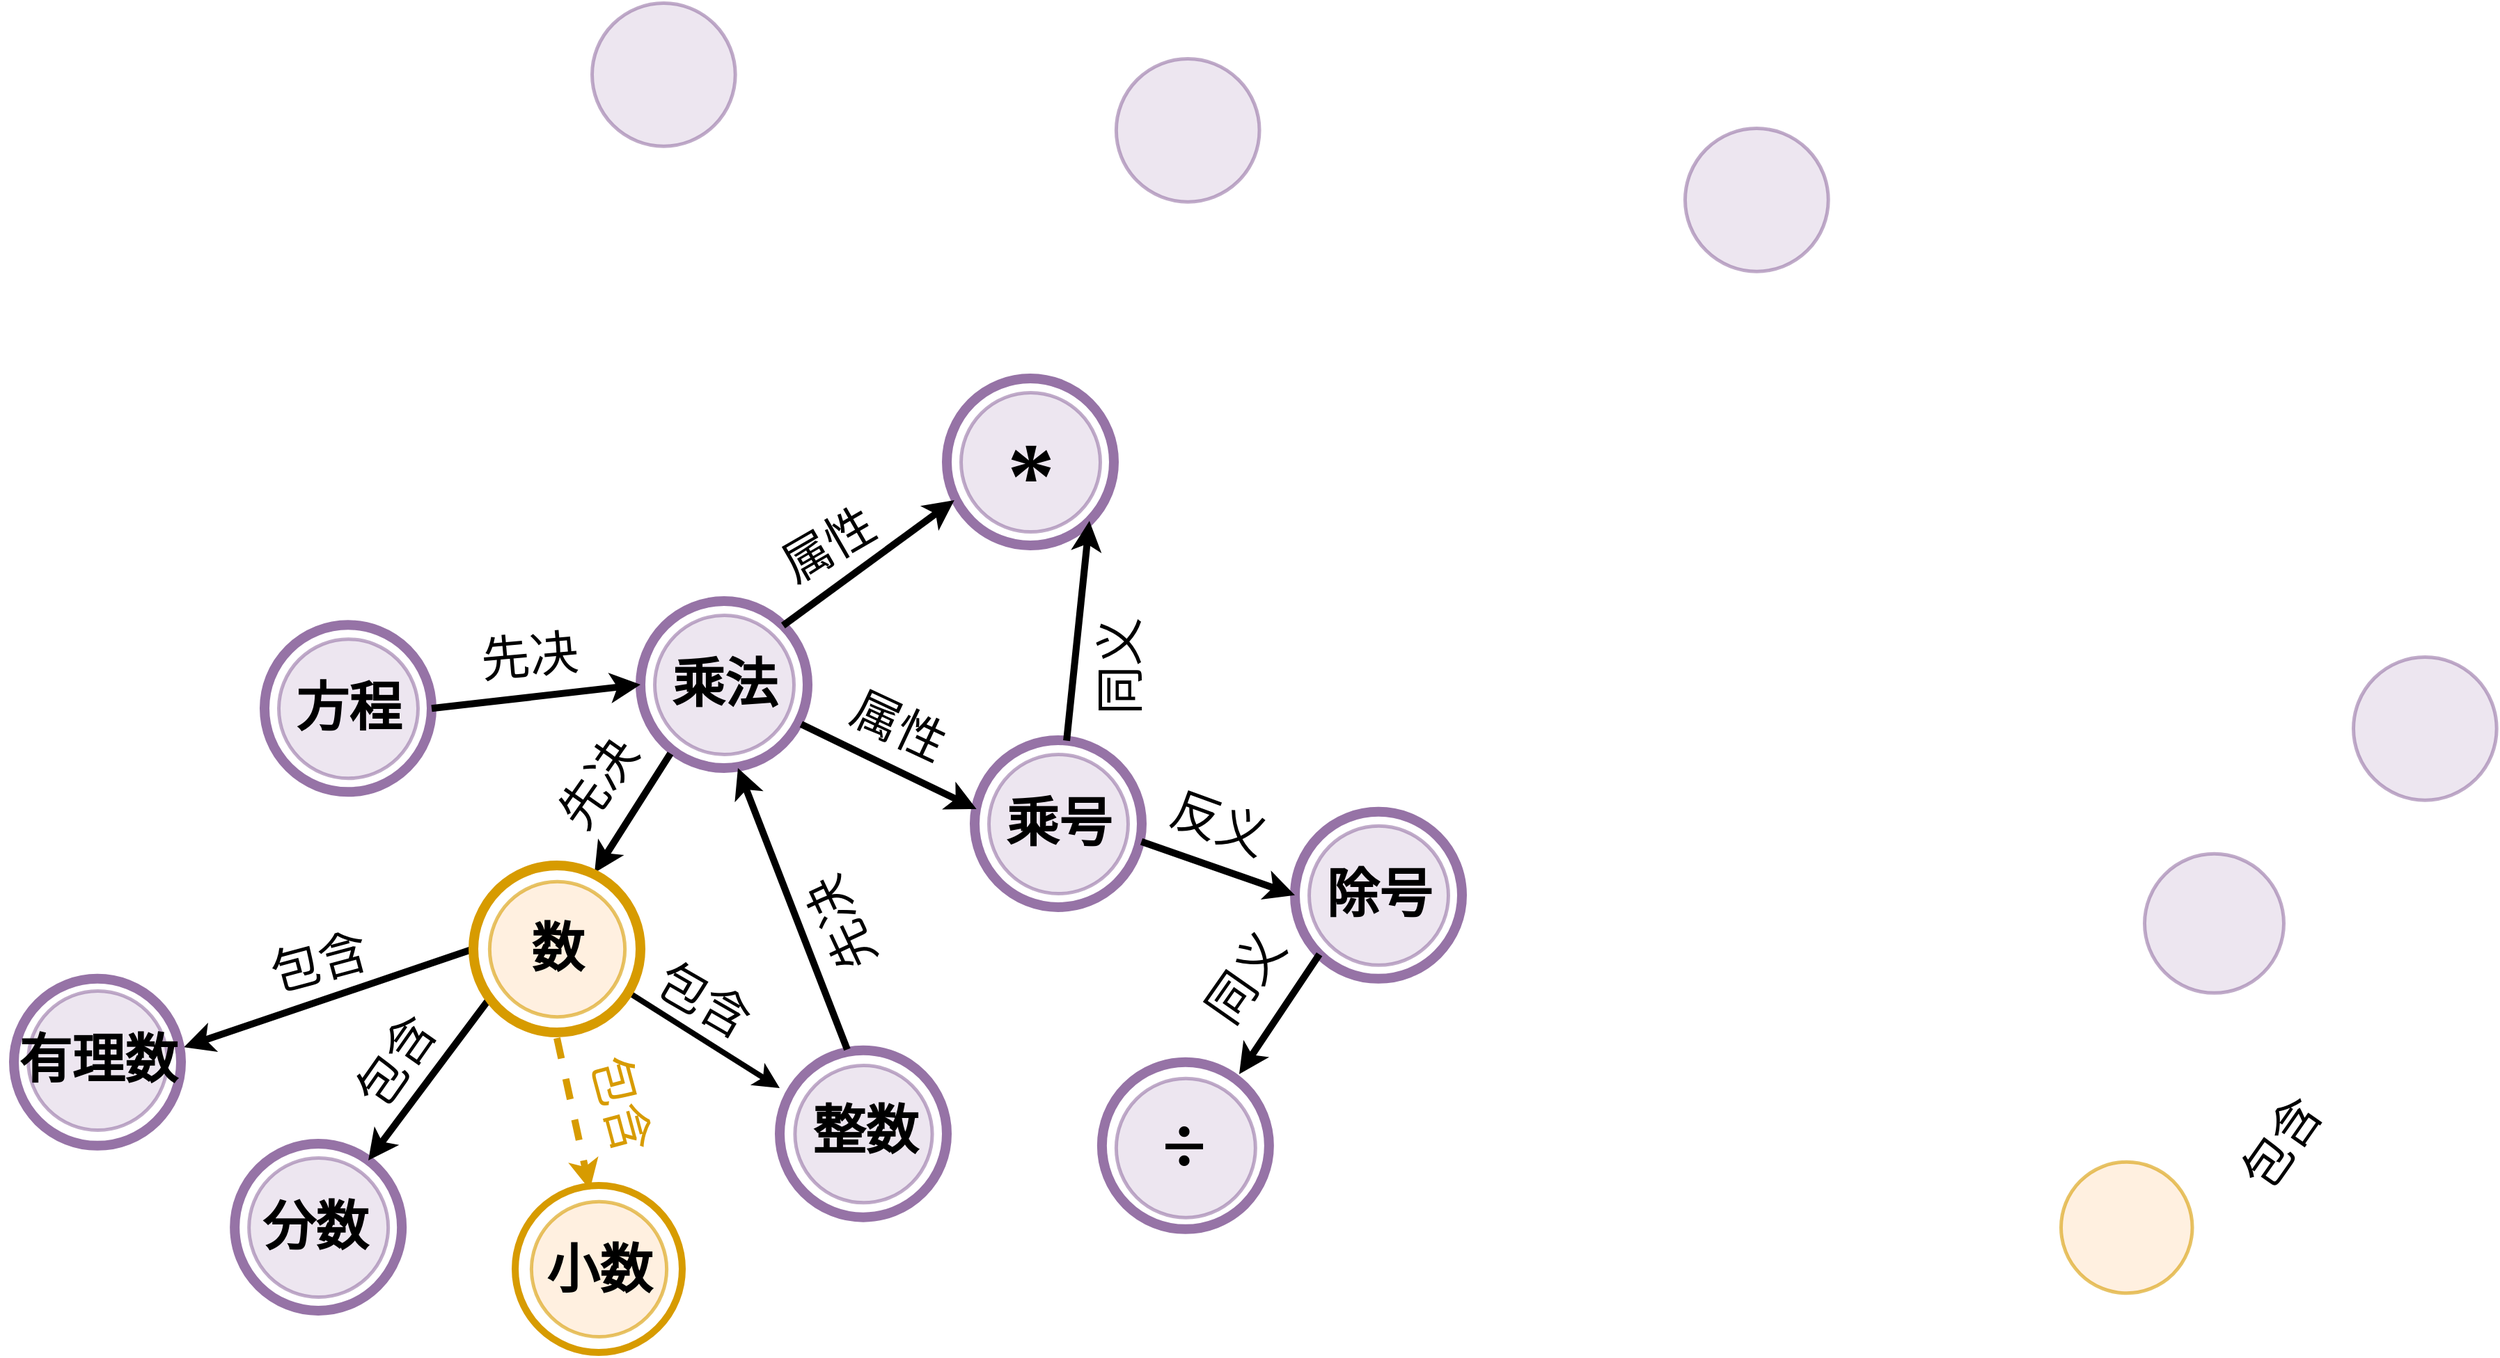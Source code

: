 <mxfile version="24.2.3" type="github">
  <diagram name="第 1 页" id="qwv7KuyluWp2oeQNMtY5">
    <mxGraphModel dx="1593" dy="777" grid="1" gridSize="10" guides="1" tooltips="1" connect="1" arrows="1" fold="1" page="1" pageScale="1" pageWidth="1169" pageHeight="1654" math="0" shadow="0">
      <root>
        <mxCell id="0" />
        <mxCell id="1" parent="0" />
        <mxCell id="NaeF6okpQfYcXMHPY63D-1" value="" style="ellipse;whiteSpace=wrap;html=1;aspect=fixed;strokeWidth=2.5;fillColor=#ffe6cc;strokeColor=#d79b00;fontFamily=Times New Roman;fontSize=50;hachureGap=4;fontSource=https%3A%2F%2Ffonts.googleapis.com%2Fcss%3Ffamily%3DArchitects%2BDaughter;opacity=60;" parent="1" vertex="1">
          <mxGeometry x="1640" y="1412.86" width="94.27" height="94.27" as="geometry" />
        </mxCell>
        <mxCell id="Aoa-woAd7rRabKDpotsu-2" value="" style="ellipse;whiteSpace=wrap;html=1;aspect=fixed;strokeWidth=7;fillColor=none;strokeColor=#9673a6;fontFamily=Times New Roman;fontSize=50;hachureGap=4;fontSource=https://fonts.googleapis.com/css?family=Architects+Daughter;" parent="1" vertex="1">
          <mxGeometry x="720" y="1332.85" width="120" height="120" as="geometry" />
        </mxCell>
        <mxCell id="Aoa-woAd7rRabKDpotsu-3" value="" style="ellipse;whiteSpace=wrap;html=1;aspect=fixed;strokeWidth=2.5;fillColor=#e1d5e7;strokeColor=#9673a6;fontFamily=Times New Roman;fontSize=50;hachureGap=4;fontSource=https://fonts.googleapis.com/css?family=Architects+Daughter;opacity=60;" parent="1" vertex="1">
          <mxGeometry x="730.71" y="1343.56" width="98.58" height="98.58" as="geometry" />
        </mxCell>
        <mxCell id="Aoa-woAd7rRabKDpotsu-4" value="" style="endArrow=classic;html=1;rounded=0;hachureGap=4;fontFamily=Architects Daughter;fontSource=https%3A%2F%2Ffonts.googleapis.com%2Fcss%3Ffamily%3DArchitects%2BDaughter;strokeWidth=4;" parent="1" edge="1">
          <mxGeometry width="50" height="50" relative="1" as="geometry">
            <mxPoint x="609.362" y="1290.001" as="sourcePoint" />
            <mxPoint x="720" y="1360" as="targetPoint" />
          </mxGeometry>
        </mxCell>
        <mxCell id="Aoa-woAd7rRabKDpotsu-5" value="" style="ellipse;whiteSpace=wrap;html=1;aspect=fixed;strokeWidth=2.5;fillColor=#e1d5e7;strokeColor=#9673a6;fontFamily=Times New Roman;fontSize=50;hachureGap=4;fontSource=https://fonts.googleapis.com/css?family=Architects+Daughter;opacity=60;" parent="1" vertex="1">
          <mxGeometry x="338.58" y="1410" width="100" height="100" as="geometry" />
        </mxCell>
        <mxCell id="Aoa-woAd7rRabKDpotsu-6" value="" style="ellipse;whiteSpace=wrap;html=1;aspect=fixed;strokeWidth=7;fillColor=none;strokeColor=#9673a6;fontFamily=Times New Roman;fontSize=50;hachureGap=4;fontSource=https://fonts.googleapis.com/css?family=Architects+Daughter;" parent="1" vertex="1">
          <mxGeometry x="328.58" y="1400.0" width="120" height="120" as="geometry" />
        </mxCell>
        <mxCell id="Aoa-woAd7rRabKDpotsu-7" value="" style="endArrow=classic;html=1;rounded=0;hachureGap=4;fontFamily=Architects Daughter;fontSource=https://fonts.googleapis.com/css?family=Architects+Daughter;exitX=0.087;exitY=0.809;exitDx=0;exitDy=0;exitPerimeter=0;strokeWidth=5;" parent="1" source="Aoa-woAd7rRabKDpotsu-1" target="Aoa-woAd7rRabKDpotsu-6" edge="1">
          <mxGeometry width="50" height="50" relative="1" as="geometry">
            <mxPoint x="790" y="1290" as="sourcePoint" />
            <mxPoint x="733" y="1185" as="targetPoint" />
          </mxGeometry>
        </mxCell>
        <mxCell id="Aoa-woAd7rRabKDpotsu-8" value="" style="ellipse;whiteSpace=wrap;html=1;aspect=fixed;strokeWidth=5;fillColor=none;strokeColor=#d79b00;fontFamily=Times New Roman;fontSize=50;hachureGap=4;fontSource=https://fonts.googleapis.com/css?family=Architects+Daughter;" parent="1" vertex="1">
          <mxGeometry x="530" y="1429.99" width="120" height="120" as="geometry" />
        </mxCell>
        <mxCell id="Aoa-woAd7rRabKDpotsu-9" value="" style="ellipse;whiteSpace=wrap;html=1;aspect=fixed;strokeWidth=2.5;fillColor=#ffe6cc;strokeColor=#d79b00;fontFamily=Times New Roman;fontSize=50;hachureGap=4;fontSource=https://fonts.googleapis.com/css?family=Architects+Daughter;opacity=60;" parent="1" vertex="1">
          <mxGeometry x="541.43" y="1441.41" width="97.15" height="97.15" as="geometry" />
        </mxCell>
        <mxCell id="Aoa-woAd7rRabKDpotsu-10" value="" style="endArrow=classic;html=1;rounded=0;hachureGap=4;fontFamily=Architects Daughter;fontSource=https://fonts.googleapis.com/css?family=Architects+Daughter;strokeWidth=5;entryX=0.447;entryY=0.025;entryDx=0;entryDy=0;entryPerimeter=0;fillColor=#ffe6cc;strokeColor=#d79b00;dashed=1;" parent="1" target="Aoa-woAd7rRabKDpotsu-8" edge="1">
          <mxGeometry width="50" height="50" relative="1" as="geometry">
            <mxPoint x="560" y="1324.08" as="sourcePoint" />
            <mxPoint x="679.218" y="1401.419" as="targetPoint" />
          </mxGeometry>
        </mxCell>
        <mxCell id="Aoa-woAd7rRabKDpotsu-11" value="" style="endArrow=classic;html=1;rounded=0;hachureGap=4;fontFamily=Architects Daughter;fontSource=https://fonts.googleapis.com/css?family=Architects+Daughter;strokeWidth=5;exitX=0;exitY=0.5;exitDx=0;exitDy=0;entryX=1.017;entryY=0.41;entryDx=0;entryDy=0;entryPerimeter=0;" parent="1" source="Aoa-woAd7rRabKDpotsu-1" target="Aoa-woAd7rRabKDpotsu-12" edge="1">
          <mxGeometry width="50" height="50" relative="1" as="geometry">
            <mxPoint x="480" y="1267" as="sourcePoint" />
            <mxPoint x="280" y="1320" as="targetPoint" />
          </mxGeometry>
        </mxCell>
        <mxCell id="Aoa-woAd7rRabKDpotsu-12" value="" style="ellipse;whiteSpace=wrap;html=1;aspect=fixed;strokeWidth=7;fillColor=none;strokeColor=#9673a6;fontFamily=Times New Roman;fontSize=50;hachureGap=4;fontSource=https://fonts.googleapis.com/css?family=Architects+Daughter;" parent="1" vertex="1">
          <mxGeometry x="170" y="1281.42" width="120" height="120" as="geometry" />
        </mxCell>
        <mxCell id="Aoa-woAd7rRabKDpotsu-13" value="" style="ellipse;whiteSpace=wrap;html=1;aspect=fixed;strokeWidth=2.5;fillColor=#e1d5e7;strokeColor=#9673a6;fontFamily=Times New Roman;fontSize=50;hachureGap=4;fontSource=https://fonts.googleapis.com/css?family=Architects+Daughter;opacity=60;" parent="1" vertex="1">
          <mxGeometry x="180" y="1290" width="100" height="100" as="geometry" />
        </mxCell>
        <mxCell id="Aoa-woAd7rRabKDpotsu-14" value="" style="ellipse;whiteSpace=wrap;html=1;aspect=fixed;strokeWidth=7;fillColor=none;strokeColor=#9673a6;fontFamily=Times New Roman;fontSize=50;hachureGap=4;fontSource=https://fonts.googleapis.com/css?family=Architects+Daughter;" parent="1" vertex="1">
          <mxGeometry x="620" y="1010" width="120" height="120" as="geometry" />
        </mxCell>
        <mxCell id="Aoa-woAd7rRabKDpotsu-15" value="" style="ellipse;whiteSpace=wrap;html=1;aspect=fixed;strokeWidth=2.5;fillColor=#e1d5e7;strokeColor=#9673a6;fontFamily=Times New Roman;fontSize=50;hachureGap=4;fontSource=https://fonts.googleapis.com/css?family=Architects+Daughter;opacity=60;" parent="1" vertex="1">
          <mxGeometry x="1370" y="670" width="102.85" height="102.85" as="geometry" />
        </mxCell>
        <mxCell id="Aoa-woAd7rRabKDpotsu-16" value="" style="endArrow=classic;html=1;rounded=0;hachureGap=4;fontFamily=Architects Daughter;fontSource=https://fonts.googleapis.com/css?family=Architects+Daughter;strokeWidth=5;entryX=0.725;entryY=0.044;entryDx=0;entryDy=0;entryPerimeter=0;exitX=0.179;exitY=0.913;exitDx=0;exitDy=0;exitPerimeter=0;" parent="1" source="Aoa-woAd7rRabKDpotsu-14" target="Aoa-woAd7rRabKDpotsu-1" edge="1">
          <mxGeometry width="50" height="50" relative="1" as="geometry">
            <mxPoint x="630" y="1120" as="sourcePoint" />
            <mxPoint x="959.218" y="1217.339" as="targetPoint" />
          </mxGeometry>
        </mxCell>
        <mxCell id="Aoa-woAd7rRabKDpotsu-17" value="" style="ellipse;whiteSpace=wrap;html=1;aspect=fixed;strokeWidth=2.5;fillColor=#e1d5e7;strokeColor=#9673a6;fontFamily=Times New Roman;fontSize=50;hachureGap=4;fontSource=https://fonts.googleapis.com/css?family=Architects+Daughter;opacity=60;" parent="1" vertex="1">
          <mxGeometry x="961.43" y="620.0" width="102.85" height="102.85" as="geometry" />
        </mxCell>
        <mxCell id="Aoa-woAd7rRabKDpotsu-18" value="" style="ellipse;whiteSpace=wrap;html=1;aspect=fixed;strokeWidth=7;fillColor=none;strokeColor=#9673a6;fontFamily=Times New Roman;fontSize=50;hachureGap=4;fontSource=https://fonts.googleapis.com/css?family=Architects+Daughter;" parent="1" vertex="1">
          <mxGeometry x="350.0" y="1027.16" width="120" height="120" as="geometry" />
        </mxCell>
        <mxCell id="Aoa-woAd7rRabKDpotsu-19" value="" style="endArrow=classic;html=1;rounded=0;hachureGap=4;fontFamily=Architects Daughter;fontSource=https://fonts.googleapis.com/css?family=Architects+Daughter;strokeWidth=5;entryX=0;entryY=0.5;entryDx=0;entryDy=0;exitX=1;exitY=0.5;exitDx=0;exitDy=0;" parent="1" source="Aoa-woAd7rRabKDpotsu-18" target="Aoa-woAd7rRabKDpotsu-14" edge="1">
          <mxGeometry width="50" height="50" relative="1" as="geometry">
            <mxPoint x="320" y="1110" as="sourcePoint" />
            <mxPoint x="243" y="1213" as="targetPoint" />
          </mxGeometry>
        </mxCell>
        <mxCell id="Aoa-woAd7rRabKDpotsu-20" value="" style="ellipse;whiteSpace=wrap;html=1;aspect=fixed;strokeWidth=2.5;fillColor=#e1d5e7;strokeColor=#9673a6;fontFamily=Times New Roman;fontSize=50;hachureGap=4;fontSource=https://fonts.googleapis.com/css?family=Architects+Daughter;opacity=60;" parent="1" vertex="1">
          <mxGeometry x="585" y="580" width="102.85" height="102.85" as="geometry" />
        </mxCell>
        <mxCell id="Aoa-woAd7rRabKDpotsu-21" value="" style="ellipse;whiteSpace=wrap;html=1;aspect=fixed;strokeWidth=7;fillColor=none;strokeColor=#9673a6;fontFamily=Times New Roman;fontSize=50;hachureGap=4;fontSource=https://fonts.googleapis.com/css?family=Architects+Daughter;" parent="1" vertex="1">
          <mxGeometry x="840" y="850.0" width="120" height="120" as="geometry" />
        </mxCell>
        <mxCell id="Aoa-woAd7rRabKDpotsu-22" value="" style="ellipse;whiteSpace=wrap;html=1;aspect=fixed;strokeWidth=7;fillColor=none;strokeColor=#9673a6;fontFamily=Times New Roman;fontSize=50;hachureGap=4;fontSource=https://fonts.googleapis.com/css?family=Architects+Daughter;" parent="1" vertex="1">
          <mxGeometry x="860" y="1110" width="120" height="120" as="geometry" />
        </mxCell>
        <mxCell id="Aoa-woAd7rRabKDpotsu-23" value="" style="ellipse;whiteSpace=wrap;html=1;aspect=fixed;strokeWidth=2.5;fillColor=#e1d5e7;strokeColor=#9673a6;fontFamily=Times New Roman;fontSize=50;hachureGap=4;fontSource=https://fonts.googleapis.com/css?family=Architects+Daughter;opacity=60;" parent="1" vertex="1">
          <mxGeometry x="1850" y="1050" width="102.85" height="102.85" as="geometry" />
        </mxCell>
        <mxCell id="Aoa-woAd7rRabKDpotsu-26" value="" style="ellipse;whiteSpace=wrap;html=1;aspect=fixed;strokeWidth=7;fillColor=none;strokeColor=#9673a6;fontFamily=Times New Roman;fontSize=50;hachureGap=4;fontSource=https://fonts.googleapis.com/css?family=Architects+Daughter;" parent="1" vertex="1">
          <mxGeometry x="951.43" y="1341.42" width="120" height="120" as="geometry" />
        </mxCell>
        <mxCell id="Aoa-woAd7rRabKDpotsu-25" value="" style="ellipse;whiteSpace=wrap;html=1;aspect=fixed;strokeWidth=7;fillColor=none;strokeColor=#9673a6;fontFamily=Times New Roman;fontSize=50;hachureGap=4;fontSource=https://fonts.googleapis.com/css?family=Architects+Daughter;" parent="1" vertex="1">
          <mxGeometry x="1090" y="1161.42" width="120" height="120" as="geometry" />
        </mxCell>
        <mxCell id="Aoa-woAd7rRabKDpotsu-27" value="" style="ellipse;whiteSpace=wrap;html=1;aspect=fixed;strokeWidth=2.5;fillColor=#e1d5e7;strokeColor=#9673a6;fontFamily=Times New Roman;fontSize=50;hachureGap=4;fontSource=https://fonts.googleapis.com/css?family=Architects+Daughter;opacity=60;" parent="1" vertex="1">
          <mxGeometry x="961.43" y="1352.85" width="100" height="100" as="geometry" />
        </mxCell>
        <mxCell id="Aoa-woAd7rRabKDpotsu-28" value="" style="endArrow=classic;html=1;rounded=0;hachureGap=4;fontFamily=Architects Daughter;fontSource=https://fonts.googleapis.com/css?family=Architects+Daughter;strokeWidth=5;entryX=0.045;entryY=0.729;entryDx=0;entryDy=0;exitX=1;exitY=0;exitDx=0;exitDy=0;entryPerimeter=0;" parent="1" source="Aoa-woAd7rRabKDpotsu-14" target="Aoa-woAd7rRabKDpotsu-21" edge="1">
          <mxGeometry width="50" height="50" relative="1" as="geometry">
            <mxPoint x="1100" y="950" as="sourcePoint" />
            <mxPoint x="1279" y="940" as="targetPoint" />
          </mxGeometry>
        </mxCell>
        <mxCell id="Aoa-woAd7rRabKDpotsu-29" value="" style="endArrow=classic;html=1;rounded=0;hachureGap=4;fontFamily=Architects Daughter;fontSource=https://fonts.googleapis.com/css?family=Architects+Daughter;strokeWidth=5;entryX=0.011;entryY=0.412;entryDx=0;entryDy=0;exitX=0.962;exitY=0.738;exitDx=0;exitDy=0;entryPerimeter=0;exitPerimeter=0;" parent="1" source="Aoa-woAd7rRabKDpotsu-14" target="Aoa-woAd7rRabKDpotsu-22" edge="1">
          <mxGeometry width="50" height="50" relative="1" as="geometry">
            <mxPoint x="1180" y="1020" as="sourcePoint" />
            <mxPoint x="1295" y="929" as="targetPoint" />
          </mxGeometry>
        </mxCell>
        <mxCell id="Aoa-woAd7rRabKDpotsu-30" value="" style="endArrow=classic;html=1;rounded=0;hachureGap=4;fontFamily=Architects Daughter;fontSource=https://fonts.googleapis.com/css?family=Architects+Daughter;strokeWidth=5;entryX=1;entryY=1;entryDx=0;entryDy=0;" parent="1" source="Aoa-woAd7rRabKDpotsu-22" target="Aoa-woAd7rRabKDpotsu-21" edge="1">
          <mxGeometry width="50" height="50" relative="1" as="geometry">
            <mxPoint x="1170" y="970" as="sourcePoint" />
            <mxPoint x="1285" y="879" as="targetPoint" />
          </mxGeometry>
        </mxCell>
        <mxCell id="Aoa-woAd7rRabKDpotsu-31" value="" style="endArrow=classic;html=1;rounded=0;hachureGap=4;fontFamily=Architects Daughter;fontSource=https://fonts.googleapis.com/css?family=Architects+Daughter;strokeWidth=5;entryX=0;entryY=0.5;entryDx=0;entryDy=0;exitX=0.998;exitY=0.607;exitDx=0;exitDy=0;exitPerimeter=0;" parent="1" source="Aoa-woAd7rRabKDpotsu-22" target="Aoa-woAd7rRabKDpotsu-25" edge="1">
          <mxGeometry width="50" height="50" relative="1" as="geometry">
            <mxPoint x="1160" y="1040" as="sourcePoint" />
            <mxPoint x="1275" y="949" as="targetPoint" />
          </mxGeometry>
        </mxCell>
        <mxCell id="Aoa-woAd7rRabKDpotsu-32" value="" style="endArrow=classic;html=1;rounded=0;hachureGap=4;fontFamily=Architects Daughter;fontSource=https://fonts.googleapis.com/css?family=Architects+Daughter;strokeWidth=5;exitX=0;exitY=1;exitDx=0;exitDy=0;" parent="1" source="Aoa-woAd7rRabKDpotsu-25" edge="1">
          <mxGeometry width="50" height="50" relative="1" as="geometry">
            <mxPoint x="1180" y="1440" as="sourcePoint" />
            <mxPoint x="1050" y="1350" as="targetPoint" />
          </mxGeometry>
        </mxCell>
        <mxCell id="Aoa-woAd7rRabKDpotsu-36" value="&lt;font face=&quot;Times New Roman&quot;&gt;&lt;span style=&quot;font-size: 38px;&quot;&gt;&lt;b&gt;整数&lt;/b&gt;&lt;/span&gt;&lt;/font&gt;" style="text;html=1;align=center;verticalAlign=middle;resizable=0;points=[];autosize=1;strokeColor=none;fillColor=none;fontFamily=Architects Daughter;fontSource=https://fonts.googleapis.com/css?family=Architects+Daughter;" parent="1" vertex="1">
          <mxGeometry x="730.71" y="1361.41" width="100" height="60" as="geometry" />
        </mxCell>
        <mxCell id="Aoa-woAd7rRabKDpotsu-37" value="" style="endArrow=classic;html=1;rounded=0;hachureGap=4;fontFamily=Architects Daughter;fontSource=https://fonts.googleapis.com/css?family=Architects+Daughter;strokeWidth=5;exitX=0.404;exitY=-0.005;exitDx=0;exitDy=0;exitPerimeter=0;" parent="1" source="Aoa-woAd7rRabKDpotsu-2" edge="1">
          <mxGeometry width="50" height="50" relative="1" as="geometry">
            <mxPoint x="1300" y="980" as="sourcePoint" />
            <mxPoint x="690" y="1130" as="targetPoint" />
          </mxGeometry>
        </mxCell>
        <mxCell id="Aoa-woAd7rRabKDpotsu-38" value="&lt;font face=&quot;Times New Roman&quot;&gt;&lt;span style=&quot;font-size: 38px;&quot;&gt;&lt;b&gt;有理数&lt;/b&gt;&lt;/span&gt;&lt;/font&gt;" style="text;html=1;align=center;verticalAlign=middle;resizable=0;points=[];autosize=1;strokeColor=none;fillColor=none;fontFamily=Architects Daughter;fontSource=https://fonts.googleapis.com/css?family=Architects+Daughter;" parent="1" vertex="1">
          <mxGeometry x="160" y="1310" width="140" height="60" as="geometry" />
        </mxCell>
        <mxCell id="Aoa-woAd7rRabKDpotsu-39" value="&lt;font face=&quot;Times New Roman&quot;&gt;&lt;span style=&quot;font-size: 38px;&quot;&gt;&lt;b&gt;分数&lt;/b&gt;&lt;/span&gt;&lt;/font&gt;" style="text;html=1;align=center;verticalAlign=middle;resizable=0;points=[];autosize=1;strokeColor=none;fillColor=none;fontFamily=Architects Daughter;fontSource=https://fonts.googleapis.com/css?family=Architects+Daughter;" parent="1" vertex="1">
          <mxGeometry x="336.42" y="1430.0" width="100" height="60" as="geometry" />
        </mxCell>
        <mxCell id="Aoa-woAd7rRabKDpotsu-40" value="&lt;font color=&quot;#d79b00&quot; style=&quot;font-size: 35px;&quot; face=&quot;Times New Roman&quot;&gt;包含&lt;/font&gt;" style="text;html=1;align=center;verticalAlign=middle;resizable=0;points=[];autosize=1;strokeColor=none;fillColor=none;fontFamily=Architects Daughter;fontSource=https://fonts.googleapis.com/css?family=Architects+Daughter;rotation=75;" parent="1" vertex="1">
          <mxGeometry x="560" y="1341.42" width="90" height="60" as="geometry" />
        </mxCell>
        <mxCell id="Aoa-woAd7rRabKDpotsu-43" value="&lt;font face=&quot;Times New Roman&quot;&gt;&lt;span style=&quot;font-size: 35px;&quot;&gt;同义&lt;/span&gt;&lt;/font&gt;" style="text;html=1;align=center;verticalAlign=middle;resizable=0;points=[];autosize=1;strokeColor=none;fillColor=none;fontFamily=Architects Daughter;fontSource=https://fonts.googleapis.com/css?family=Architects+Daughter;rotation=-90;" parent="1" vertex="1">
          <mxGeometry x="920.005" y="1027.161" width="90" height="60" as="geometry" />
        </mxCell>
        <mxCell id="Aoa-woAd7rRabKDpotsu-44" value="&lt;font face=&quot;Times New Roman&quot;&gt;&lt;span style=&quot;font-size: 35px;&quot;&gt;属性&lt;/span&gt;&lt;/font&gt;" style="text;html=1;align=center;verticalAlign=middle;resizable=0;points=[];autosize=1;strokeColor=none;fillColor=none;fontFamily=Architects Daughter;fontSource=https://fonts.googleapis.com/css?family=Architects+Daughter;rotation=-30;" parent="1" vertex="1">
          <mxGeometry x="709.998" y="939.996" width="90" height="60" as="geometry" />
        </mxCell>
        <mxCell id="Aoa-woAd7rRabKDpotsu-45" value="&lt;font face=&quot;Times New Roman&quot;&gt;&lt;span style=&quot;font-size: 35px;&quot;&gt;属性&lt;/span&gt;&lt;/font&gt;" style="text;html=1;align=center;verticalAlign=middle;resizable=0;points=[];autosize=1;strokeColor=none;fillColor=none;fontFamily=Architects Daughter;fontSource=https://fonts.googleapis.com/css?family=Architects+Daughter;rotation=25;" parent="1" vertex="1">
          <mxGeometry x="760.001" y="1070.001" width="90" height="60" as="geometry" />
        </mxCell>
        <mxCell id="Aoa-woAd7rRabKDpotsu-46" value="&lt;font face=&quot;Times New Roman&quot;&gt;&lt;span style=&quot;font-size: 35px;&quot;&gt;反义&lt;/span&gt;&lt;/font&gt;" style="text;html=1;align=center;verticalAlign=middle;resizable=0;points=[];autosize=1;strokeColor=none;fillColor=none;fontFamily=Architects Daughter;fontSource=https://fonts.googleapis.com/css?family=Architects+Daughter;rotation=20;" parent="1" vertex="1">
          <mxGeometry x="989.998" y="1139.996" width="90" height="60" as="geometry" />
        </mxCell>
        <mxCell id="Aoa-woAd7rRabKDpotsu-47" value="&lt;font face=&quot;Times New Roman&quot;&gt;&lt;span style=&quot;font-size: 35px;&quot;&gt;同义&lt;/span&gt;&lt;/font&gt;" style="text;html=1;align=center;verticalAlign=middle;resizable=0;points=[];autosize=1;strokeColor=none;fillColor=none;fontFamily=Architects Daughter;fontSource=https://fonts.googleapis.com/css?family=Architects+Daughter;rotation=-55;" parent="1" vertex="1">
          <mxGeometry x="1010.008" y="1251.426" width="90" height="60" as="geometry" />
        </mxCell>
        <mxCell id="Aoa-woAd7rRabKDpotsu-48" value="&lt;font face=&quot;Times New Roman&quot;&gt;&lt;span style=&quot;font-size: 35px;&quot;&gt;先决&lt;/span&gt;&lt;/font&gt;" style="text;html=1;align=center;verticalAlign=middle;resizable=0;points=[];autosize=1;strokeColor=none;fillColor=none;fontFamily=Architects Daughter;fontSource=https://fonts.googleapis.com/css?family=Architects+Daughter;rotation=-115;" parent="1" vertex="1">
          <mxGeometry x="719.998" y="1211.426" width="90" height="60" as="geometry" />
        </mxCell>
        <mxCell id="Aoa-woAd7rRabKDpotsu-49" value="&lt;font style=&quot;font-size: 35px;&quot; face=&quot;Times New Roman&quot;&gt;包含&lt;/font&gt;" style="text;html=1;align=center;verticalAlign=middle;resizable=0;points=[];autosize=1;strokeColor=none;fillColor=none;fontFamily=Architects Daughter;fontSource=https://fonts.googleapis.com/css?family=Architects+Daughter;rotation=30;" parent="1" vertex="1">
          <mxGeometry x="620.005" y="1267.161" width="90" height="60" as="geometry" />
        </mxCell>
        <mxCell id="Aoa-woAd7rRabKDpotsu-50" value="&lt;font face=&quot;Times New Roman&quot;&gt;&lt;span style=&quot;font-size: 35px;&quot;&gt;先决&lt;/span&gt;&lt;/font&gt;" style="text;html=1;align=center;verticalAlign=middle;resizable=0;points=[];autosize=1;strokeColor=none;fillColor=none;fontFamily=Architects Daughter;fontSource=https://fonts.googleapis.com/css?family=Architects+Daughter;rotation=-5;" parent="1" vertex="1">
          <mxGeometry x="495.001" y="1020.001" width="90" height="60" as="geometry" />
        </mxCell>
        <mxCell id="Aoa-woAd7rRabKDpotsu-51" value="&lt;font face=&quot;Times New Roman&quot;&gt;&lt;span style=&quot;font-size: 35px;&quot;&gt;先决&lt;/span&gt;&lt;/font&gt;" style="text;html=1;align=center;verticalAlign=middle;resizable=0;points=[];autosize=1;strokeColor=none;fillColor=none;fontFamily=Architects Daughter;fontSource=https://fonts.googleapis.com/css?family=Architects+Daughter;rotation=-55;" parent="1" vertex="1">
          <mxGeometry x="545.003" y="1111.418" width="90" height="60" as="geometry" />
        </mxCell>
        <mxCell id="Aoa-woAd7rRabKDpotsu-52" value="&lt;font style=&quot;font-size: 35px;&quot; face=&quot;Times New Roman&quot;&gt;包含&lt;/font&gt;" style="text;html=1;align=center;verticalAlign=middle;resizable=0;points=[];autosize=1;strokeColor=none;fillColor=none;fontFamily=Architects Daughter;fontSource=https://fonts.googleapis.com/css?family=Architects+Daughter;rotation=-15;" parent="1" vertex="1">
          <mxGeometry x="343.581" y="1240.001" width="90" height="60" as="geometry" />
        </mxCell>
        <mxCell id="Aoa-woAd7rRabKDpotsu-53" value="&lt;font style=&quot;font-size: 35px;&quot; face=&quot;Times New Roman&quot;&gt;包含&lt;/font&gt;" style="text;html=1;align=center;verticalAlign=middle;resizable=0;points=[];autosize=1;strokeColor=none;fillColor=none;fontFamily=Architects Daughter;fontSource=https://fonts.googleapis.com/css?family=Architects+Daughter;rotation=-55;" parent="1" vertex="1">
          <mxGeometry x="1754.001" y="1369.991" width="90" height="60" as="geometry" />
        </mxCell>
        <mxCell id="Aoa-woAd7rRabKDpotsu-56" value="&lt;font size=&quot;1&quot; face=&quot;Times New Roman&quot;&gt;&lt;b style=&quot;font-size: 58px;&quot;&gt;÷&lt;/b&gt;&lt;/font&gt;" style="text;html=1;align=center;verticalAlign=middle;resizable=0;points=[];autosize=1;strokeColor=none;fillColor=none;fontFamily=Architects Daughter;fontSource=https://fonts.googleapis.com/css?family=Architects+Daughter;" parent="1" vertex="1">
          <mxGeometry x="980.0" y="1361.41" width="60" height="80" as="geometry" />
        </mxCell>
        <mxCell id="Ah3Ik2fwoMhvkdG_yOov-2" value="" style="ellipse;whiteSpace=wrap;html=1;aspect=fixed;strokeWidth=2.5;fillColor=#e1d5e7;strokeColor=#9673a6;fontFamily=Times New Roman;fontSize=50;hachureGap=4;fontSource=https://fonts.googleapis.com/css?family=Architects+Daughter;opacity=60;" parent="1" vertex="1">
          <mxGeometry x="1100" y="1171.42" width="100" height="100" as="geometry" />
        </mxCell>
        <mxCell id="Ah3Ik2fwoMhvkdG_yOov-3" value="" style="ellipse;whiteSpace=wrap;html=1;aspect=fixed;strokeWidth=2.5;fillColor=#e1d5e7;strokeColor=#9673a6;fontFamily=Times New Roman;fontSize=50;hachureGap=4;fontSource=https://fonts.googleapis.com/css?family=Architects+Daughter;opacity=60;" parent="1" vertex="1">
          <mxGeometry x="870" y="1120" width="100" height="100" as="geometry" />
        </mxCell>
        <mxCell id="Aoa-woAd7rRabKDpotsu-55" value="&lt;font style=&quot;font-size: 38px;&quot; face=&quot;Times New Roman&quot;&gt;&lt;b&gt;除号&lt;/b&gt;&lt;/font&gt;" style="text;html=1;align=center;verticalAlign=middle;resizable=0;points=[];autosize=1;strokeColor=none;fillColor=none;fontFamily=Architects Daughter;fontSource=https://fonts.googleapis.com/css?family=Architects+Daughter;" parent="1" vertex="1">
          <mxGeometry x="1100" y="1191.42" width="100" height="60" as="geometry" />
        </mxCell>
        <mxCell id="Ah3Ik2fwoMhvkdG_yOov-4" value="" style="ellipse;whiteSpace=wrap;html=1;aspect=fixed;strokeWidth=2.5;fillColor=#e1d5e7;strokeColor=#9673a6;fontFamily=Times New Roman;fontSize=50;hachureGap=4;fontSource=https://fonts.googleapis.com/css?family=Architects+Daughter;opacity=60;" parent="1" vertex="1">
          <mxGeometry x="1700" y="1191.43" width="100" height="100" as="geometry" />
        </mxCell>
        <mxCell id="Aoa-woAd7rRabKDpotsu-54" value="&lt;font style=&quot;font-size: 38px;&quot; face=&quot;Times New Roman&quot;&gt;&lt;b&gt;乘号&lt;/b&gt;&lt;/font&gt;" style="text;html=1;align=center;verticalAlign=middle;resizable=0;points=[];autosize=1;strokeColor=none;fillColor=none;fontFamily=Architects Daughter;fontSource=https://fonts.googleapis.com/css?family=Architects+Daughter;" parent="1" vertex="1">
          <mxGeometry x="870" y="1140" width="100" height="60" as="geometry" />
        </mxCell>
        <mxCell id="Ah3Ik2fwoMhvkdG_yOov-5" value="" style="ellipse;whiteSpace=wrap;html=1;aspect=fixed;strokeWidth=2.5;fillColor=#e1d5e7;strokeColor=#9673a6;fontFamily=Times New Roman;fontSize=50;hachureGap=4;fontSource=https://fonts.googleapis.com/css?family=Architects+Daughter;opacity=60;" parent="1" vertex="1">
          <mxGeometry x="850" y="860" width="100" height="100" as="geometry" />
        </mxCell>
        <mxCell id="Aoa-woAd7rRabKDpotsu-42" value="&lt;font size=&quot;1&quot; face=&quot;Times New Roman&quot;&gt;&lt;b style=&quot;font-size: 68px;&quot;&gt;*&lt;/b&gt;&lt;/font&gt;" style="text;html=1;align=center;verticalAlign=middle;resizable=0;points=[];autosize=1;strokeColor=none;fillColor=none;fontFamily=Architects Daughter;fontSource=https://fonts.googleapis.com/css?family=Architects+Daughter;" parent="1" vertex="1">
          <mxGeometry x="870" y="870" width="60" height="100" as="geometry" />
        </mxCell>
        <mxCell id="Ah3Ik2fwoMhvkdG_yOov-6" value="" style="ellipse;whiteSpace=wrap;html=1;aspect=fixed;strokeWidth=2.5;fillColor=#e1d5e7;strokeColor=#9673a6;fontFamily=Times New Roman;fontSize=50;hachureGap=4;fontSource=https://fonts.googleapis.com/css?family=Architects+Daughter;opacity=60;" parent="1" vertex="1">
          <mxGeometry x="630" y="1020" width="100" height="100" as="geometry" />
        </mxCell>
        <mxCell id="Aoa-woAd7rRabKDpotsu-33" value="&lt;font style=&quot;font-size: 38px;&quot; face=&quot;Times New Roman&quot;&gt;&lt;b&gt;乘法&lt;/b&gt;&lt;/font&gt;" style="text;html=1;align=center;verticalAlign=middle;resizable=0;points=[];autosize=1;strokeColor=none;fillColor=none;fontFamily=Architects Daughter;fontSource=https%3A%2F%2Ffonts.googleapis.com%2Fcss%3Ffamily%3DArchitects%2BDaughter;" parent="1" vertex="1">
          <mxGeometry x="630" y="1040" width="100" height="60" as="geometry" />
        </mxCell>
        <mxCell id="Ah3Ik2fwoMhvkdG_yOov-7" value="" style="ellipse;whiteSpace=wrap;html=1;aspect=fixed;strokeWidth=2.5;fillColor=#e1d5e7;strokeColor=#9673a6;fontFamily=Times New Roman;fontSize=50;hachureGap=4;fontSource=https://fonts.googleapis.com/css?family=Architects+Daughter;opacity=60;" parent="1" vertex="1">
          <mxGeometry x="360" y="1037.16" width="100" height="100" as="geometry" />
        </mxCell>
        <mxCell id="Aoa-woAd7rRabKDpotsu-41" value="&lt;font face=&quot;Times New Roman&quot;&gt;&lt;span style=&quot;font-size: 38px;&quot;&gt;&lt;b&gt;方程&lt;/b&gt;&lt;/span&gt;&lt;/font&gt;" style="text;html=1;align=center;verticalAlign=middle;resizable=0;points=[];autosize=1;strokeColor=none;fillColor=none;fontFamily=Architects Daughter;fontSource=https://fonts.googleapis.com/css?family=Architects+Daughter;" parent="1" vertex="1">
          <mxGeometry x="360.0" y="1057.16" width="100" height="60" as="geometry" />
        </mxCell>
        <mxCell id="Ah3Ik2fwoMhvkdG_yOov-8" value="" style="ellipse;whiteSpace=wrap;html=1;aspect=fixed;strokeWidth=2.5;fillColor=#ffe6cc;strokeColor=#d79b00;fontFamily=Times New Roman;fontSize=50;hachureGap=4;fontSource=https://fonts.googleapis.com/css?family=Architects+Daughter;opacity=60;" parent="1" vertex="1">
          <mxGeometry x="511.43" y="1211.43" width="97.15" height="97.15" as="geometry" />
        </mxCell>
        <mxCell id="Aoa-woAd7rRabKDpotsu-35" value="&lt;font face=&quot;Times New Roman&quot;&gt;&lt;span style=&quot;font-size: 38px;&quot;&gt;&lt;b&gt;小数&lt;/b&gt;&lt;/span&gt;&lt;/font&gt;" style="text;html=1;align=center;verticalAlign=middle;resizable=0;points=[];autosize=1;strokeColor=none;fillColor=none;fontFamily=Architects Daughter;fontSource=https://fonts.googleapis.com/css?family=Architects+Daughter;" parent="1" vertex="1">
          <mxGeometry x="540" y="1461.42" width="100" height="60" as="geometry" />
        </mxCell>
        <mxCell id="Aoa-woAd7rRabKDpotsu-34" value="&lt;font face=&quot;Times New Roman&quot;&gt;&lt;span style=&quot;font-size: 38px;&quot;&gt;&lt;b&gt;数&lt;/b&gt;&lt;/span&gt;&lt;/font&gt;" style="text;html=1;align=center;verticalAlign=middle;resizable=0;points=[];autosize=1;strokeColor=none;fillColor=none;fontFamily=Architects Daughter;fontSource=https://fonts.googleapis.com/css?family=Architects+Daughter;" parent="1" vertex="1">
          <mxGeometry x="530" y="1230" width="60" height="60" as="geometry" />
        </mxCell>
        <mxCell id="sr5iCezXZ2-Iou8U5tZE-3" value="&lt;font style=&quot;font-size: 35px;&quot; face=&quot;Times New Roman&quot;&gt;包含&lt;/font&gt;" style="text;html=1;align=center;verticalAlign=middle;resizable=0;points=[];autosize=1;strokeColor=none;fillColor=none;fontFamily=Architects Daughter;fontSource=https://fonts.googleapis.com/css?family=Architects+Daughter;rotation=-55;" vertex="1" parent="1">
          <mxGeometry x="400.001" y="1311.425" width="90" height="60" as="geometry" />
        </mxCell>
        <mxCell id="Aoa-woAd7rRabKDpotsu-1" value="" style="ellipse;whiteSpace=wrap;html=1;aspect=fixed;strokeWidth=7;fillColor=none;strokeColor=#d79b00;fontFamily=Times New Roman;fontSize=50;hachureGap=4;fontSource=https://fonts.googleapis.com/css?family=Architects+Daughter;" parent="1" vertex="1">
          <mxGeometry x="500" y="1200" width="120" height="120" as="geometry" />
        </mxCell>
      </root>
    </mxGraphModel>
  </diagram>
</mxfile>
